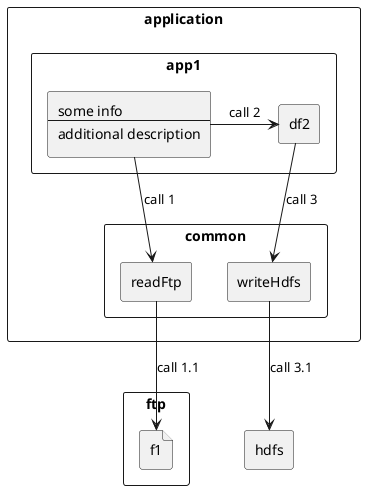 @startuml
'skinparam linestyle ortho
'rectangle "A" as one
'rectangle "B" as two
'rectangle "C" as three
'rectangle "D" as four

'one -right-> two: message 1-->2
'two -right-> three: message 2-->3
'two --> four: message 2-->4
'three -[hidden]- four

rectangle ftp{
    file f1
}
rectangle hdfs
rectangle application{
    rectangle app1{
        rectangle df[
            some info
            ---
            additional description
        ]
        rectangle df2
    }
    rectangle common{
        rectangle readFtp
        rectangle writeHdfs
    }

}
df --> readFtp: call 1
df -right-> df2: call 2
readFtp --> f1: call 1.1
df2 --> writeHdfs: call 3
writeHdfs --> hdfs: call 3.1
@enduml

'diff objects
'https://plantuml.com/ru/deployment-diagram